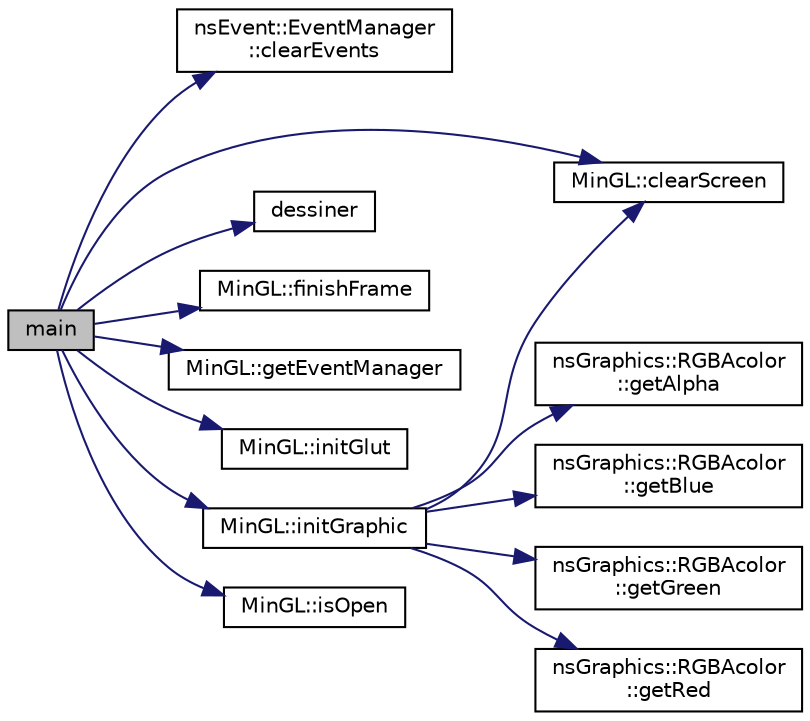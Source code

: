 digraph "main"
{
 // LATEX_PDF_SIZE
  edge [fontname="Helvetica",fontsize="10",labelfontname="Helvetica",labelfontsize="10"];
  node [fontname="Helvetica",fontsize="10",shape=record];
  rankdir="LR";
  Node1 [label="main",height=0.2,width=0.4,color="black", fillcolor="grey75", style="filled", fontcolor="black",tooltip=" "];
  Node1 -> Node2 [color="midnightblue",fontsize="10",style="solid",fontname="Helvetica"];
  Node2 [label="nsEvent::EventManager\l::clearEvents",height=0.2,width=0.4,color="black", fillcolor="white", style="filled",URL="$classns_event_1_1_event_manager.html#adbc5ced9a9435f61f58436ff613632b4",tooltip="Vide la queue."];
  Node1 -> Node3 [color="midnightblue",fontsize="10",style="solid",fontname="Helvetica"];
  Node3 [label="MinGL::clearScreen",height=0.2,width=0.4,color="black", fillcolor="white", style="filled",URL="$class_min_g_l.html#a86c940758616957683ffb2e239bba774",tooltip="Efface l'écran avec la couleur de fond spécifiée."];
  Node1 -> Node4 [color="midnightblue",fontsize="10",style="solid",fontname="Helvetica"];
  Node4 [label="dessiner",height=0.2,width=0.4,color="black", fillcolor="white", style="filled",URL="$_min_g_l2_2examples_201-_shapes_2main_8cpp.html#af23d22d2bd7086a118ad48a5ce404d7e",tooltip=" "];
  Node1 -> Node5 [color="midnightblue",fontsize="10",style="solid",fontname="Helvetica"];
  Node5 [label="MinGL::finishFrame",height=0.2,width=0.4,color="black", fillcolor="white", style="filled",URL="$class_min_g_l.html#a489922f0bdde2e38698adddaf57f6eda",tooltip="Préviens minGL que la frame est terminée."];
  Node1 -> Node6 [color="midnightblue",fontsize="10",style="solid",fontname="Helvetica"];
  Node6 [label="MinGL::getEventManager",height=0.2,width=0.4,color="black", fillcolor="white", style="filled",URL="$class_min_g_l.html#ab558253439905930836ab4910a7ae253",tooltip="Récupère le gestionnaire d'évènements minGL."];
  Node1 -> Node7 [color="midnightblue",fontsize="10",style="solid",fontname="Helvetica"];
  Node7 [label="MinGL::initGlut",height=0.2,width=0.4,color="black", fillcolor="white", style="filled",URL="$class_min_g_l.html#a17c7718b9e966c8147cd56483dcf4e8d",tooltip="Initialise la bibliothèque freeglut."];
  Node1 -> Node8 [color="midnightblue",fontsize="10",style="solid",fontname="Helvetica"];
  Node8 [label="MinGL::initGraphic",height=0.2,width=0.4,color="black", fillcolor="white", style="filled",URL="$class_min_g_l.html#a5962a0a0ced7879bc0cc65e267e8d7fc",tooltip="Initialise minGL et ouvre la fenêtre."];
  Node8 -> Node3 [color="midnightblue",fontsize="10",style="solid",fontname="Helvetica"];
  Node8 -> Node9 [color="midnightblue",fontsize="10",style="solid",fontname="Helvetica"];
  Node9 [label="nsGraphics::RGBAcolor\l::getAlpha",height=0.2,width=0.4,color="black", fillcolor="white", style="filled",URL="$classns_graphics_1_1_r_g_b_acolor.html#a76299c507a113e326c01fe4b0bca2b1e",tooltip="Récupère le taux de transparence."];
  Node8 -> Node10 [color="midnightblue",fontsize="10",style="solid",fontname="Helvetica"];
  Node10 [label="nsGraphics::RGBAcolor\l::getBlue",height=0.2,width=0.4,color="black", fillcolor="white", style="filled",URL="$classns_graphics_1_1_r_g_b_acolor.html#a9ac0893426cce20a177d6ea7af1d7129",tooltip="Récupère le taux de bleu."];
  Node8 -> Node11 [color="midnightblue",fontsize="10",style="solid",fontname="Helvetica"];
  Node11 [label="nsGraphics::RGBAcolor\l::getGreen",height=0.2,width=0.4,color="black", fillcolor="white", style="filled",URL="$classns_graphics_1_1_r_g_b_acolor.html#a5f2dc1550c34149fc5cbc1629b54d7e4",tooltip="Récupère le taux de vert."];
  Node8 -> Node12 [color="midnightblue",fontsize="10",style="solid",fontname="Helvetica"];
  Node12 [label="nsGraphics::RGBAcolor\l::getRed",height=0.2,width=0.4,color="black", fillcolor="white", style="filled",URL="$classns_graphics_1_1_r_g_b_acolor.html#a55e40085f904b696a0bc63aed6258b79",tooltip="Récupère le taux de rouge."];
  Node1 -> Node13 [color="midnightblue",fontsize="10",style="solid",fontname="Helvetica"];
  Node13 [label="MinGL::isOpen",height=0.2,width=0.4,color="black", fillcolor="white", style="filled",URL="$class_min_g_l.html#a05a0da9d0729e9c7dbd1121b0956866d",tooltip="Retourne si la fenêtre est ouverte."];
}
